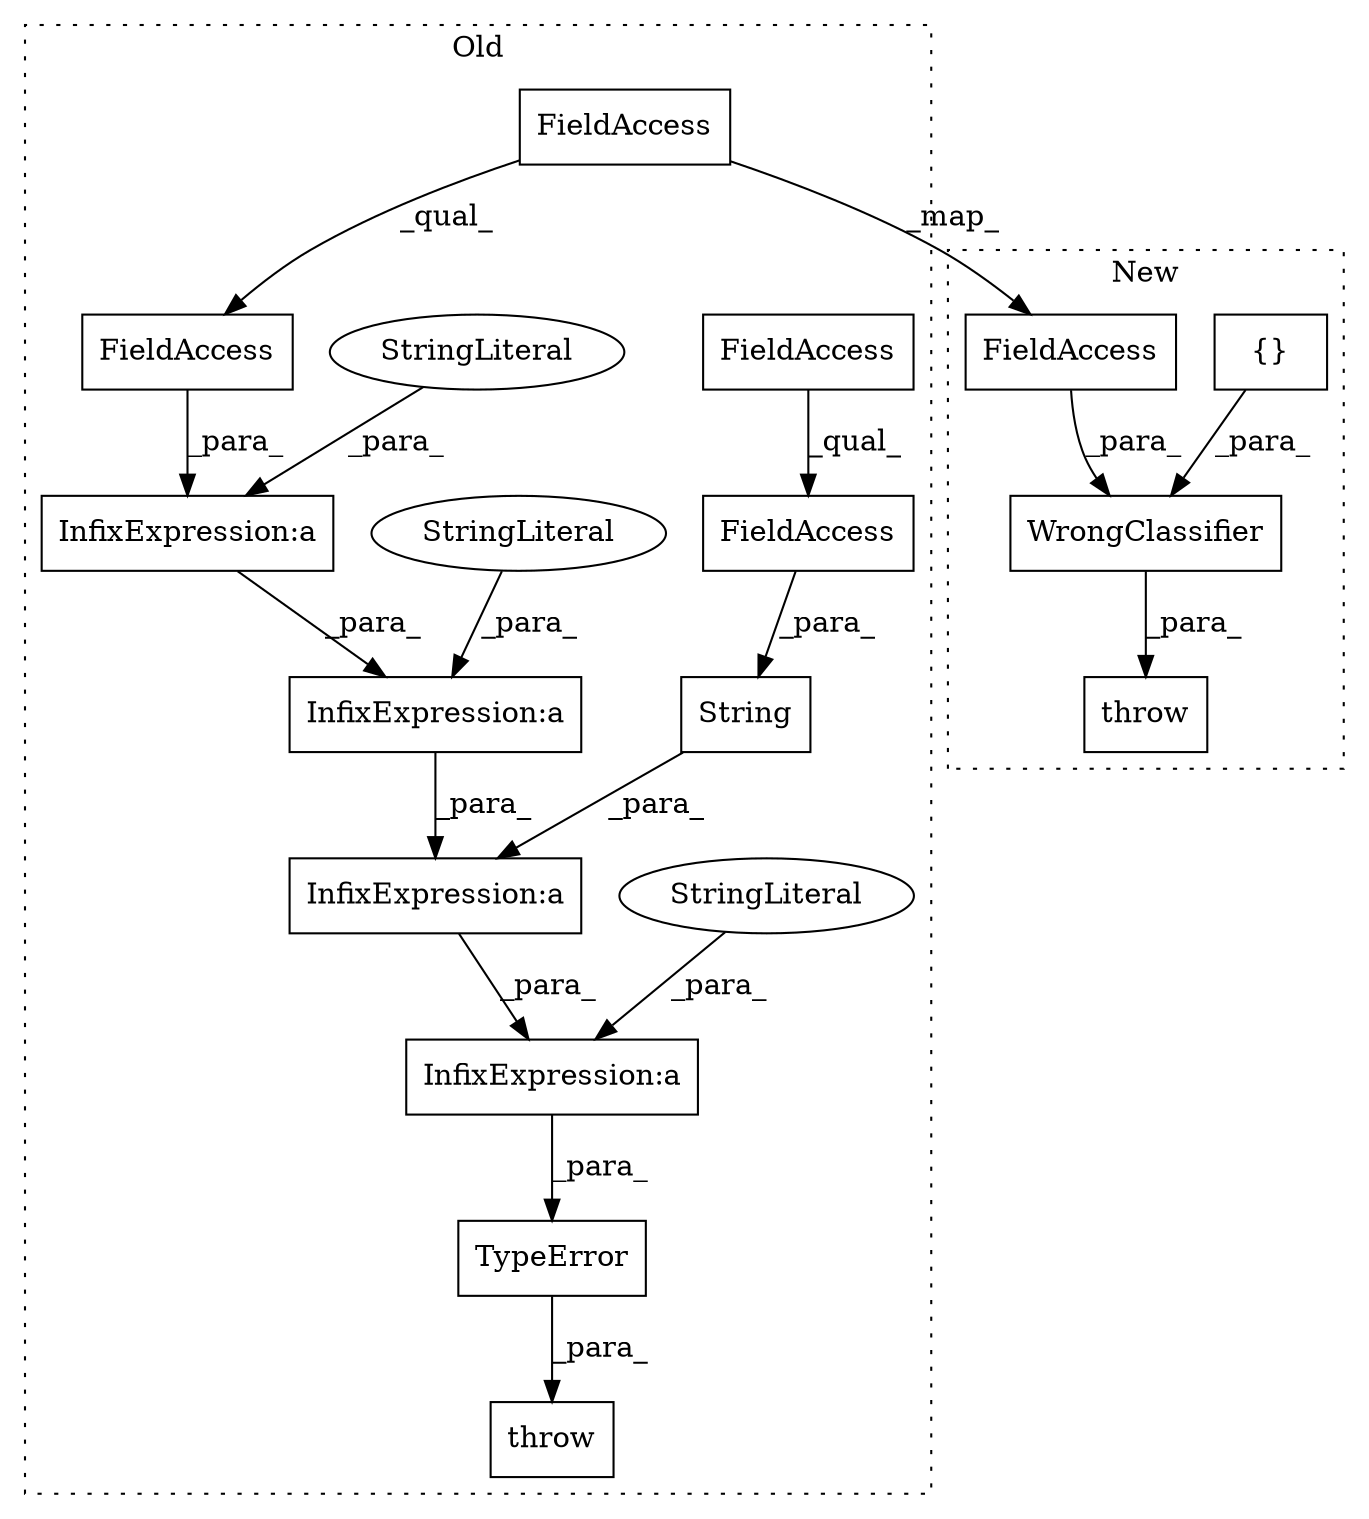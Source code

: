 digraph G {
subgraph cluster0 {
1 [label="TypeError" a="32" s="1687,2038" l="10,1" shape="box"];
3 [label="InfixExpression:a" a="27" s="1964" l="3" shape="box"];
4 [label="InfixExpression:a" a="27" s="1922" l="3" shape="box"];
5 [label="InfixExpression:a" a="27" s="1734" l="3" shape="box"];
6 [label="InfixExpression:a" a="27" s="1707" l="3" shape="box"];
8 [label="throw" a="53" s="1681" l="6" shape="box"];
10 [label="FieldAccess" a="22" s="1710" l="23" shape="box"];
11 [label="String" a="32" s="1925,1962" l="7,1" shape="box"];
12 [label="FieldAccess" a="22" s="1932" l="30" shape="box"];
13 [label="FieldAccess" a="22" s="1932" l="20" shape="box"];
14 [label="StringLiteral" a="45" s="1700" l="7" shape="ellipse"];
15 [label="StringLiteral" a="45" s="1967" l="71" shape="ellipse"];
16 [label="StringLiteral" a="45" s="1737" l="184" shape="ellipse"];
17 [label="FieldAccess" a="22" s="1710" l="14" shape="box"];
label = "Old";
style="dotted";
}
subgraph cluster1 {
2 [label="WrongClassifier" a="32" s="1701,1797" l="16,1" shape="box"];
7 [label="{}" a="4" s="1741,1785" l="1,1" shape="box"];
9 [label="throw" a="53" s="1689" l="6" shape="box"];
18 [label="FieldAccess" a="22" s="1717" l="14" shape="box"];
label = "New";
style="dotted";
}
1 -> 8 [label="_para_"];
2 -> 9 [label="_para_"];
3 -> 1 [label="_para_"];
4 -> 3 [label="_para_"];
5 -> 4 [label="_para_"];
6 -> 5 [label="_para_"];
7 -> 2 [label="_para_"];
10 -> 6 [label="_para_"];
11 -> 4 [label="_para_"];
12 -> 11 [label="_para_"];
13 -> 12 [label="_qual_"];
14 -> 6 [label="_para_"];
15 -> 3 [label="_para_"];
16 -> 5 [label="_para_"];
17 -> 18 [label="_map_"];
17 -> 10 [label="_qual_"];
18 -> 2 [label="_para_"];
}